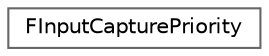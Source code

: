 digraph "Graphical Class Hierarchy"
{
 // INTERACTIVE_SVG=YES
 // LATEX_PDF_SIZE
  bgcolor="transparent";
  edge [fontname=Helvetica,fontsize=10,labelfontname=Helvetica,labelfontsize=10];
  node [fontname=Helvetica,fontsize=10,shape=box,height=0.2,width=0.4];
  rankdir="LR";
  Node0 [id="Node000000",label="FInputCapturePriority",height=0.2,width=0.4,color="grey40", fillcolor="white", style="filled",URL="$d0/d2e/structFInputCapturePriority.html",tooltip="Each UInputBehavior provides a priority that is used to help resolve situations when multiple Behavio..."];
}
